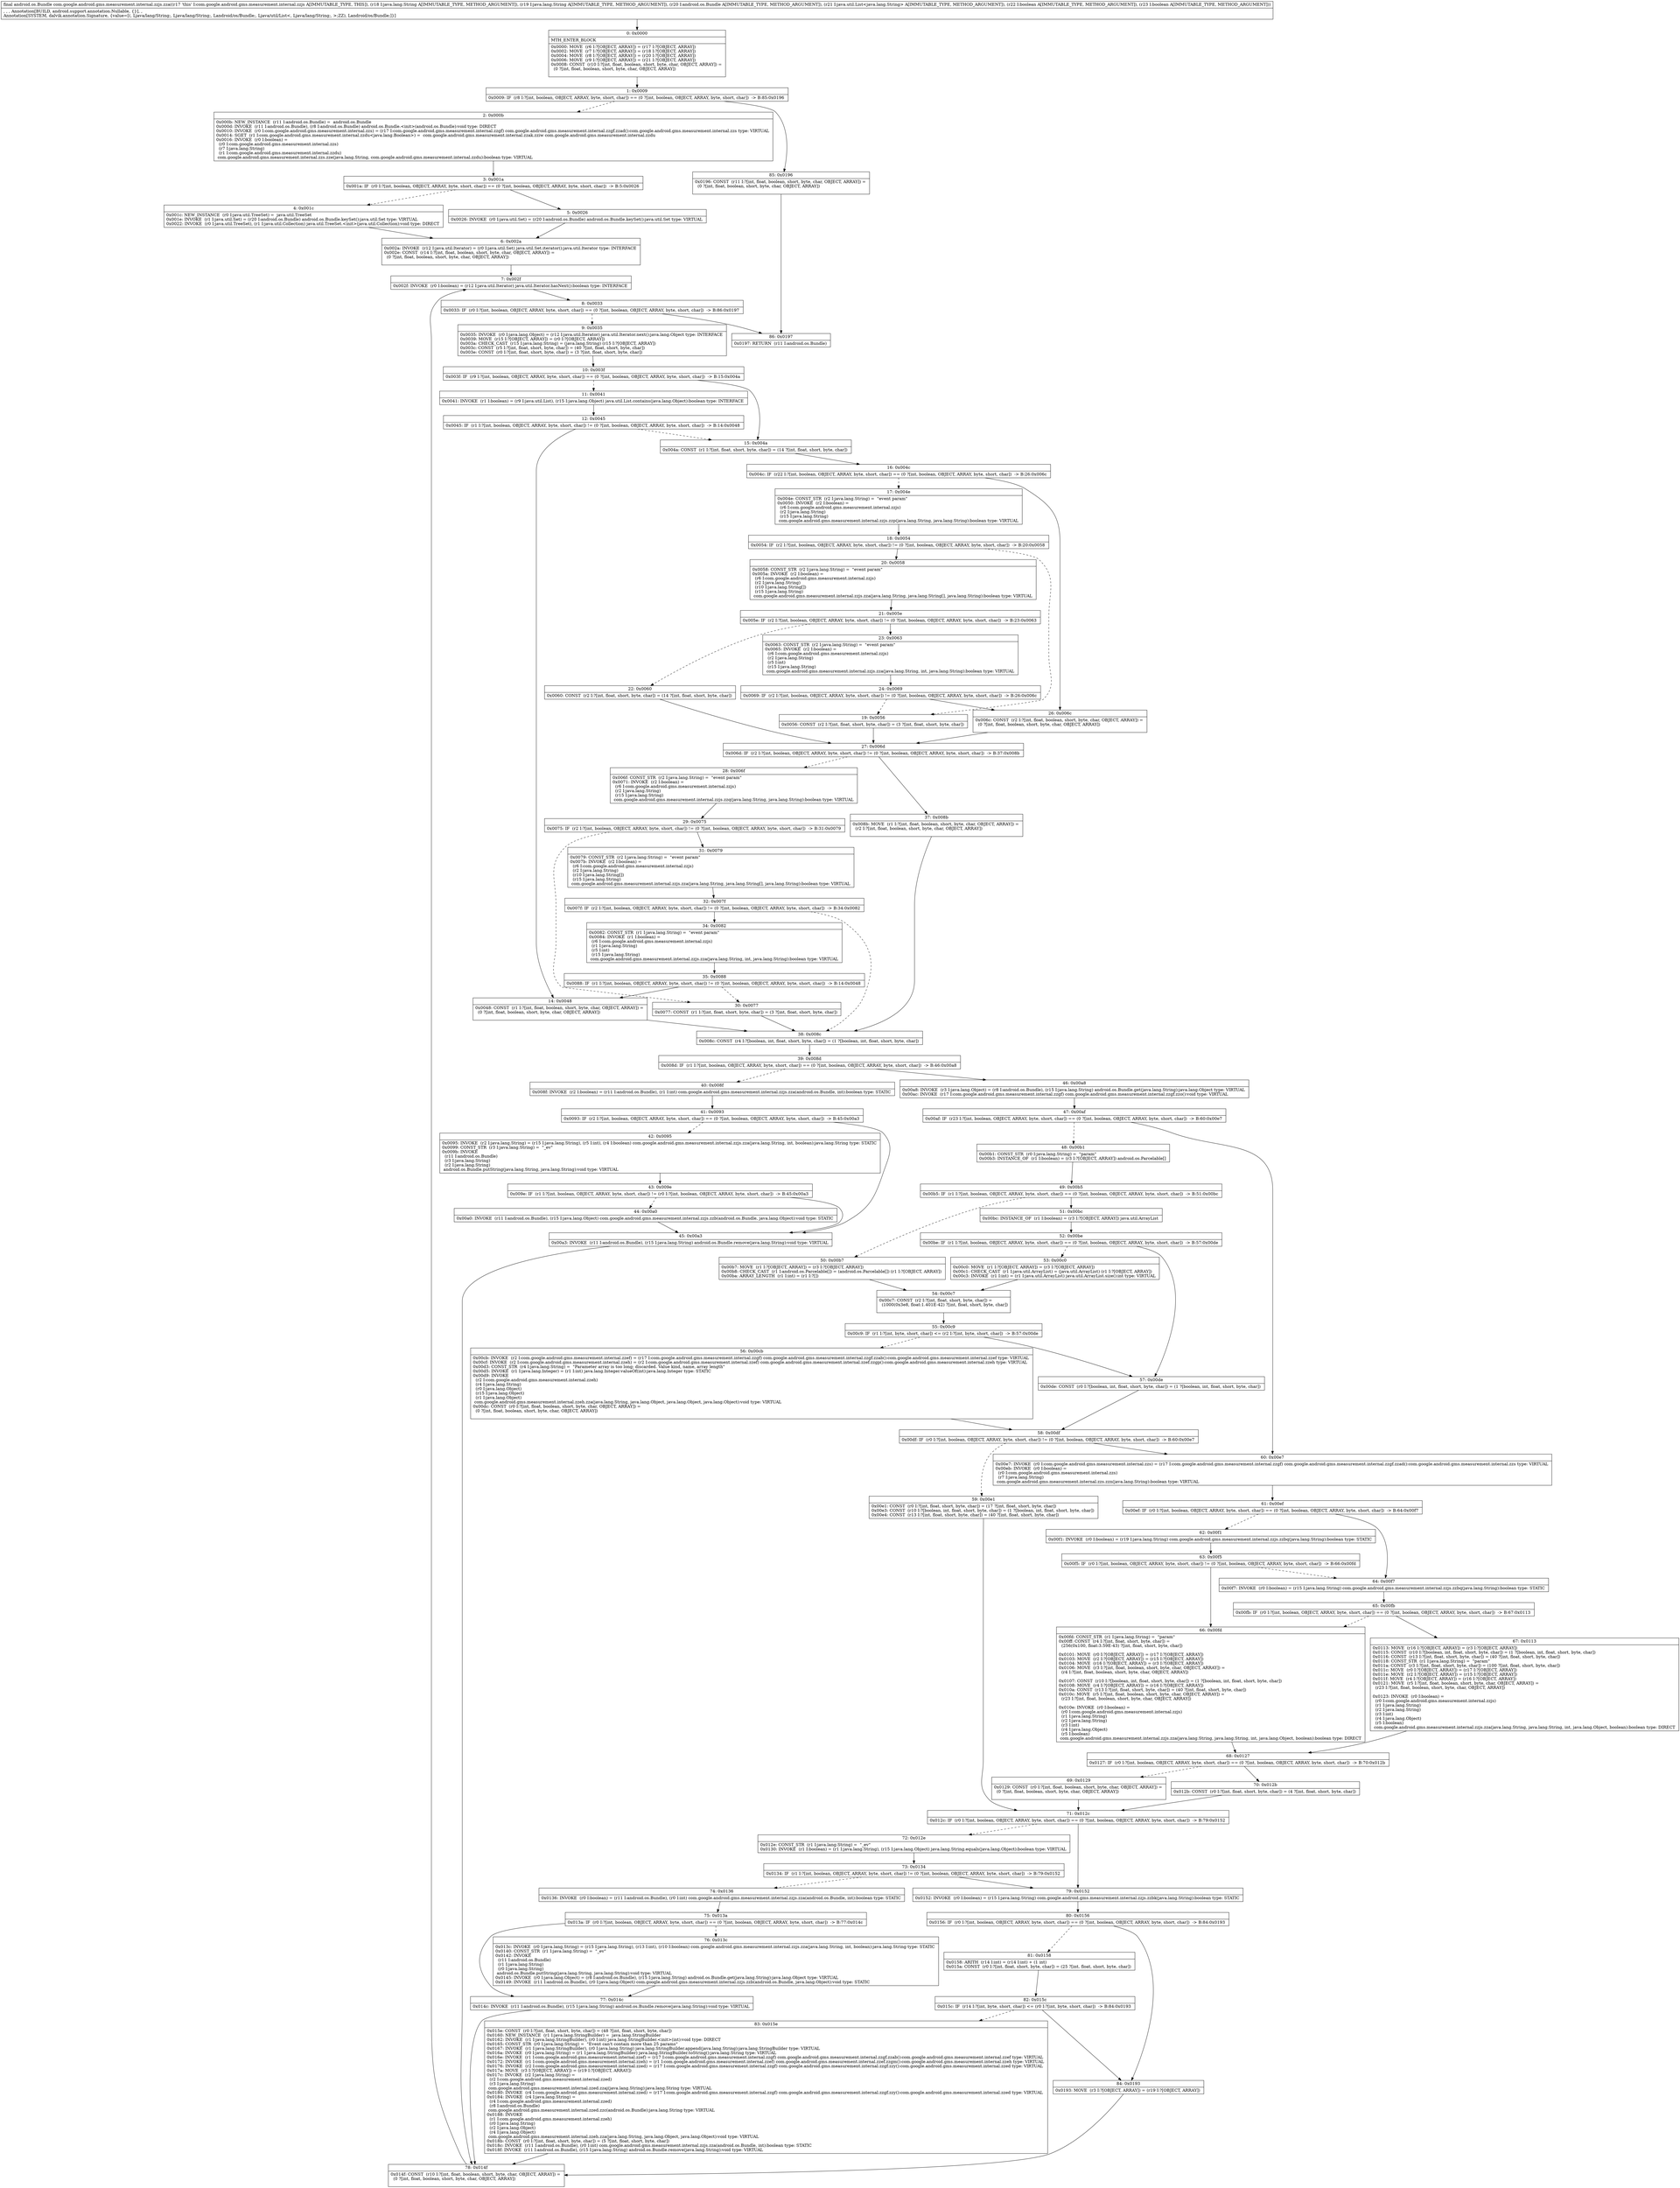 digraph "CFG forcom.google.android.gms.measurement.internal.zzjs.zza(Ljava\/lang\/String;Ljava\/lang\/String;Landroid\/os\/Bundle;Ljava\/util\/List;ZZ)Landroid\/os\/Bundle;" {
Node_0 [shape=record,label="{0\:\ 0x0000|MTH_ENTER_BLOCK\l|0x0000: MOVE  (r6 I:?[OBJECT, ARRAY]) = (r17 I:?[OBJECT, ARRAY]) \l0x0002: MOVE  (r7 I:?[OBJECT, ARRAY]) = (r18 I:?[OBJECT, ARRAY]) \l0x0004: MOVE  (r8 I:?[OBJECT, ARRAY]) = (r20 I:?[OBJECT, ARRAY]) \l0x0006: MOVE  (r9 I:?[OBJECT, ARRAY]) = (r21 I:?[OBJECT, ARRAY]) \l0x0008: CONST  (r10 I:?[int, float, boolean, short, byte, char, OBJECT, ARRAY]) = \l  (0 ?[int, float, boolean, short, byte, char, OBJECT, ARRAY])\l \l}"];
Node_1 [shape=record,label="{1\:\ 0x0009|0x0009: IF  (r8 I:?[int, boolean, OBJECT, ARRAY, byte, short, char]) == (0 ?[int, boolean, OBJECT, ARRAY, byte, short, char])  \-\> B:85:0x0196 \l}"];
Node_2 [shape=record,label="{2\:\ 0x000b|0x000b: NEW_INSTANCE  (r11 I:android.os.Bundle) =  android.os.Bundle \l0x000d: INVOKE  (r11 I:android.os.Bundle), (r8 I:android.os.Bundle) android.os.Bundle.\<init\>(android.os.Bundle):void type: DIRECT \l0x0010: INVOKE  (r0 I:com.google.android.gms.measurement.internal.zzs) = (r17 I:com.google.android.gms.measurement.internal.zzgf) com.google.android.gms.measurement.internal.zzgf.zzad():com.google.android.gms.measurement.internal.zzs type: VIRTUAL \l0x0014: SGET  (r1 I:com.google.android.gms.measurement.internal.zzdu\<java.lang.Boolean\>) =  com.google.android.gms.measurement.internal.zzak.zziw com.google.android.gms.measurement.internal.zzdu \l0x0016: INVOKE  (r0 I:boolean) = \l  (r0 I:com.google.android.gms.measurement.internal.zzs)\l  (r7 I:java.lang.String)\l  (r1 I:com.google.android.gms.measurement.internal.zzdu)\l com.google.android.gms.measurement.internal.zzs.zze(java.lang.String, com.google.android.gms.measurement.internal.zzdu):boolean type: VIRTUAL \l}"];
Node_3 [shape=record,label="{3\:\ 0x001a|0x001a: IF  (r0 I:?[int, boolean, OBJECT, ARRAY, byte, short, char]) == (0 ?[int, boolean, OBJECT, ARRAY, byte, short, char])  \-\> B:5:0x0026 \l}"];
Node_4 [shape=record,label="{4\:\ 0x001c|0x001c: NEW_INSTANCE  (r0 I:java.util.TreeSet) =  java.util.TreeSet \l0x001e: INVOKE  (r1 I:java.util.Set) = (r20 I:android.os.Bundle) android.os.Bundle.keySet():java.util.Set type: VIRTUAL \l0x0022: INVOKE  (r0 I:java.util.TreeSet), (r1 I:java.util.Collection) java.util.TreeSet.\<init\>(java.util.Collection):void type: DIRECT \l}"];
Node_5 [shape=record,label="{5\:\ 0x0026|0x0026: INVOKE  (r0 I:java.util.Set) = (r20 I:android.os.Bundle) android.os.Bundle.keySet():java.util.Set type: VIRTUAL \l}"];
Node_6 [shape=record,label="{6\:\ 0x002a|0x002a: INVOKE  (r12 I:java.util.Iterator) = (r0 I:java.util.Set) java.util.Set.iterator():java.util.Iterator type: INTERFACE \l0x002e: CONST  (r14 I:?[int, float, boolean, short, byte, char, OBJECT, ARRAY]) = \l  (0 ?[int, float, boolean, short, byte, char, OBJECT, ARRAY])\l \l}"];
Node_7 [shape=record,label="{7\:\ 0x002f|0x002f: INVOKE  (r0 I:boolean) = (r12 I:java.util.Iterator) java.util.Iterator.hasNext():boolean type: INTERFACE \l}"];
Node_8 [shape=record,label="{8\:\ 0x0033|0x0033: IF  (r0 I:?[int, boolean, OBJECT, ARRAY, byte, short, char]) == (0 ?[int, boolean, OBJECT, ARRAY, byte, short, char])  \-\> B:86:0x0197 \l}"];
Node_9 [shape=record,label="{9\:\ 0x0035|0x0035: INVOKE  (r0 I:java.lang.Object) = (r12 I:java.util.Iterator) java.util.Iterator.next():java.lang.Object type: INTERFACE \l0x0039: MOVE  (r15 I:?[OBJECT, ARRAY]) = (r0 I:?[OBJECT, ARRAY]) \l0x003a: CHECK_CAST  (r15 I:java.lang.String) = (java.lang.String) (r15 I:?[OBJECT, ARRAY]) \l0x003c: CONST  (r5 I:?[int, float, short, byte, char]) = (40 ?[int, float, short, byte, char]) \l0x003e: CONST  (r0 I:?[int, float, short, byte, char]) = (3 ?[int, float, short, byte, char]) \l}"];
Node_10 [shape=record,label="{10\:\ 0x003f|0x003f: IF  (r9 I:?[int, boolean, OBJECT, ARRAY, byte, short, char]) == (0 ?[int, boolean, OBJECT, ARRAY, byte, short, char])  \-\> B:15:0x004a \l}"];
Node_11 [shape=record,label="{11\:\ 0x0041|0x0041: INVOKE  (r1 I:boolean) = (r9 I:java.util.List), (r15 I:java.lang.Object) java.util.List.contains(java.lang.Object):boolean type: INTERFACE \l}"];
Node_12 [shape=record,label="{12\:\ 0x0045|0x0045: IF  (r1 I:?[int, boolean, OBJECT, ARRAY, byte, short, char]) != (0 ?[int, boolean, OBJECT, ARRAY, byte, short, char])  \-\> B:14:0x0048 \l}"];
Node_14 [shape=record,label="{14\:\ 0x0048|0x0048: CONST  (r1 I:?[int, float, boolean, short, byte, char, OBJECT, ARRAY]) = \l  (0 ?[int, float, boolean, short, byte, char, OBJECT, ARRAY])\l \l}"];
Node_15 [shape=record,label="{15\:\ 0x004a|0x004a: CONST  (r1 I:?[int, float, short, byte, char]) = (14 ?[int, float, short, byte, char]) \l}"];
Node_16 [shape=record,label="{16\:\ 0x004c|0x004c: IF  (r22 I:?[int, boolean, OBJECT, ARRAY, byte, short, char]) == (0 ?[int, boolean, OBJECT, ARRAY, byte, short, char])  \-\> B:26:0x006c \l}"];
Node_17 [shape=record,label="{17\:\ 0x004e|0x004e: CONST_STR  (r2 I:java.lang.String) =  \"event param\" \l0x0050: INVOKE  (r2 I:boolean) = \l  (r6 I:com.google.android.gms.measurement.internal.zzjs)\l  (r2 I:java.lang.String)\l  (r15 I:java.lang.String)\l com.google.android.gms.measurement.internal.zzjs.zzp(java.lang.String, java.lang.String):boolean type: VIRTUAL \l}"];
Node_18 [shape=record,label="{18\:\ 0x0054|0x0054: IF  (r2 I:?[int, boolean, OBJECT, ARRAY, byte, short, char]) != (0 ?[int, boolean, OBJECT, ARRAY, byte, short, char])  \-\> B:20:0x0058 \l}"];
Node_19 [shape=record,label="{19\:\ 0x0056|0x0056: CONST  (r2 I:?[int, float, short, byte, char]) = (3 ?[int, float, short, byte, char]) \l}"];
Node_20 [shape=record,label="{20\:\ 0x0058|0x0058: CONST_STR  (r2 I:java.lang.String) =  \"event param\" \l0x005a: INVOKE  (r2 I:boolean) = \l  (r6 I:com.google.android.gms.measurement.internal.zzjs)\l  (r2 I:java.lang.String)\l  (r10 I:java.lang.String[])\l  (r15 I:java.lang.String)\l com.google.android.gms.measurement.internal.zzjs.zza(java.lang.String, java.lang.String[], java.lang.String):boolean type: VIRTUAL \l}"];
Node_21 [shape=record,label="{21\:\ 0x005e|0x005e: IF  (r2 I:?[int, boolean, OBJECT, ARRAY, byte, short, char]) != (0 ?[int, boolean, OBJECT, ARRAY, byte, short, char])  \-\> B:23:0x0063 \l}"];
Node_22 [shape=record,label="{22\:\ 0x0060|0x0060: CONST  (r2 I:?[int, float, short, byte, char]) = (14 ?[int, float, short, byte, char]) \l}"];
Node_23 [shape=record,label="{23\:\ 0x0063|0x0063: CONST_STR  (r2 I:java.lang.String) =  \"event param\" \l0x0065: INVOKE  (r2 I:boolean) = \l  (r6 I:com.google.android.gms.measurement.internal.zzjs)\l  (r2 I:java.lang.String)\l  (r5 I:int)\l  (r15 I:java.lang.String)\l com.google.android.gms.measurement.internal.zzjs.zza(java.lang.String, int, java.lang.String):boolean type: VIRTUAL \l}"];
Node_24 [shape=record,label="{24\:\ 0x0069|0x0069: IF  (r2 I:?[int, boolean, OBJECT, ARRAY, byte, short, char]) != (0 ?[int, boolean, OBJECT, ARRAY, byte, short, char])  \-\> B:26:0x006c \l}"];
Node_26 [shape=record,label="{26\:\ 0x006c|0x006c: CONST  (r2 I:?[int, float, boolean, short, byte, char, OBJECT, ARRAY]) = \l  (0 ?[int, float, boolean, short, byte, char, OBJECT, ARRAY])\l \l}"];
Node_27 [shape=record,label="{27\:\ 0x006d|0x006d: IF  (r2 I:?[int, boolean, OBJECT, ARRAY, byte, short, char]) != (0 ?[int, boolean, OBJECT, ARRAY, byte, short, char])  \-\> B:37:0x008b \l}"];
Node_28 [shape=record,label="{28\:\ 0x006f|0x006f: CONST_STR  (r2 I:java.lang.String) =  \"event param\" \l0x0071: INVOKE  (r2 I:boolean) = \l  (r6 I:com.google.android.gms.measurement.internal.zzjs)\l  (r2 I:java.lang.String)\l  (r15 I:java.lang.String)\l com.google.android.gms.measurement.internal.zzjs.zzq(java.lang.String, java.lang.String):boolean type: VIRTUAL \l}"];
Node_29 [shape=record,label="{29\:\ 0x0075|0x0075: IF  (r2 I:?[int, boolean, OBJECT, ARRAY, byte, short, char]) != (0 ?[int, boolean, OBJECT, ARRAY, byte, short, char])  \-\> B:31:0x0079 \l}"];
Node_30 [shape=record,label="{30\:\ 0x0077|0x0077: CONST  (r1 I:?[int, float, short, byte, char]) = (3 ?[int, float, short, byte, char]) \l}"];
Node_31 [shape=record,label="{31\:\ 0x0079|0x0079: CONST_STR  (r2 I:java.lang.String) =  \"event param\" \l0x007b: INVOKE  (r2 I:boolean) = \l  (r6 I:com.google.android.gms.measurement.internal.zzjs)\l  (r2 I:java.lang.String)\l  (r10 I:java.lang.String[])\l  (r15 I:java.lang.String)\l com.google.android.gms.measurement.internal.zzjs.zza(java.lang.String, java.lang.String[], java.lang.String):boolean type: VIRTUAL \l}"];
Node_32 [shape=record,label="{32\:\ 0x007f|0x007f: IF  (r2 I:?[int, boolean, OBJECT, ARRAY, byte, short, char]) != (0 ?[int, boolean, OBJECT, ARRAY, byte, short, char])  \-\> B:34:0x0082 \l}"];
Node_34 [shape=record,label="{34\:\ 0x0082|0x0082: CONST_STR  (r1 I:java.lang.String) =  \"event param\" \l0x0084: INVOKE  (r1 I:boolean) = \l  (r6 I:com.google.android.gms.measurement.internal.zzjs)\l  (r1 I:java.lang.String)\l  (r5 I:int)\l  (r15 I:java.lang.String)\l com.google.android.gms.measurement.internal.zzjs.zza(java.lang.String, int, java.lang.String):boolean type: VIRTUAL \l}"];
Node_35 [shape=record,label="{35\:\ 0x0088|0x0088: IF  (r1 I:?[int, boolean, OBJECT, ARRAY, byte, short, char]) != (0 ?[int, boolean, OBJECT, ARRAY, byte, short, char])  \-\> B:14:0x0048 \l}"];
Node_37 [shape=record,label="{37\:\ 0x008b|0x008b: MOVE  (r1 I:?[int, float, boolean, short, byte, char, OBJECT, ARRAY]) = \l  (r2 I:?[int, float, boolean, short, byte, char, OBJECT, ARRAY])\l \l}"];
Node_38 [shape=record,label="{38\:\ 0x008c|0x008c: CONST  (r4 I:?[boolean, int, float, short, byte, char]) = (1 ?[boolean, int, float, short, byte, char]) \l}"];
Node_39 [shape=record,label="{39\:\ 0x008d|0x008d: IF  (r1 I:?[int, boolean, OBJECT, ARRAY, byte, short, char]) == (0 ?[int, boolean, OBJECT, ARRAY, byte, short, char])  \-\> B:46:0x00a8 \l}"];
Node_40 [shape=record,label="{40\:\ 0x008f|0x008f: INVOKE  (r2 I:boolean) = (r11 I:android.os.Bundle), (r1 I:int) com.google.android.gms.measurement.internal.zzjs.zza(android.os.Bundle, int):boolean type: STATIC \l}"];
Node_41 [shape=record,label="{41\:\ 0x0093|0x0093: IF  (r2 I:?[int, boolean, OBJECT, ARRAY, byte, short, char]) == (0 ?[int, boolean, OBJECT, ARRAY, byte, short, char])  \-\> B:45:0x00a3 \l}"];
Node_42 [shape=record,label="{42\:\ 0x0095|0x0095: INVOKE  (r2 I:java.lang.String) = (r15 I:java.lang.String), (r5 I:int), (r4 I:boolean) com.google.android.gms.measurement.internal.zzjs.zza(java.lang.String, int, boolean):java.lang.String type: STATIC \l0x0099: CONST_STR  (r3 I:java.lang.String) =  \"_ev\" \l0x009b: INVOKE  \l  (r11 I:android.os.Bundle)\l  (r3 I:java.lang.String)\l  (r2 I:java.lang.String)\l android.os.Bundle.putString(java.lang.String, java.lang.String):void type: VIRTUAL \l}"];
Node_43 [shape=record,label="{43\:\ 0x009e|0x009e: IF  (r1 I:?[int, boolean, OBJECT, ARRAY, byte, short, char]) != (r0 I:?[int, boolean, OBJECT, ARRAY, byte, short, char])  \-\> B:45:0x00a3 \l}"];
Node_44 [shape=record,label="{44\:\ 0x00a0|0x00a0: INVOKE  (r11 I:android.os.Bundle), (r15 I:java.lang.Object) com.google.android.gms.measurement.internal.zzjs.zzb(android.os.Bundle, java.lang.Object):void type: STATIC \l}"];
Node_45 [shape=record,label="{45\:\ 0x00a3|0x00a3: INVOKE  (r11 I:android.os.Bundle), (r15 I:java.lang.String) android.os.Bundle.remove(java.lang.String):void type: VIRTUAL \l}"];
Node_46 [shape=record,label="{46\:\ 0x00a8|0x00a8: INVOKE  (r3 I:java.lang.Object) = (r8 I:android.os.Bundle), (r15 I:java.lang.String) android.os.Bundle.get(java.lang.String):java.lang.Object type: VIRTUAL \l0x00ac: INVOKE  (r17 I:com.google.android.gms.measurement.internal.zzgf) com.google.android.gms.measurement.internal.zzgf.zzo():void type: VIRTUAL \l}"];
Node_47 [shape=record,label="{47\:\ 0x00af|0x00af: IF  (r23 I:?[int, boolean, OBJECT, ARRAY, byte, short, char]) == (0 ?[int, boolean, OBJECT, ARRAY, byte, short, char])  \-\> B:60:0x00e7 \l}"];
Node_48 [shape=record,label="{48\:\ 0x00b1|0x00b1: CONST_STR  (r0 I:java.lang.String) =  \"param\" \l0x00b3: INSTANCE_OF  (r1 I:boolean) = (r3 I:?[OBJECT, ARRAY]) android.os.Parcelable[] \l}"];
Node_49 [shape=record,label="{49\:\ 0x00b5|0x00b5: IF  (r1 I:?[int, boolean, OBJECT, ARRAY, byte, short, char]) == (0 ?[int, boolean, OBJECT, ARRAY, byte, short, char])  \-\> B:51:0x00bc \l}"];
Node_50 [shape=record,label="{50\:\ 0x00b7|0x00b7: MOVE  (r1 I:?[OBJECT, ARRAY]) = (r3 I:?[OBJECT, ARRAY]) \l0x00b8: CHECK_CAST  (r1 I:android.os.Parcelable[]) = (android.os.Parcelable[]) (r1 I:?[OBJECT, ARRAY]) \l0x00ba: ARRAY_LENGTH  (r1 I:int) = (r1 I:?[]) \l}"];
Node_51 [shape=record,label="{51\:\ 0x00bc|0x00bc: INSTANCE_OF  (r1 I:boolean) = (r3 I:?[OBJECT, ARRAY]) java.util.ArrayList \l}"];
Node_52 [shape=record,label="{52\:\ 0x00be|0x00be: IF  (r1 I:?[int, boolean, OBJECT, ARRAY, byte, short, char]) == (0 ?[int, boolean, OBJECT, ARRAY, byte, short, char])  \-\> B:57:0x00de \l}"];
Node_53 [shape=record,label="{53\:\ 0x00c0|0x00c0: MOVE  (r1 I:?[OBJECT, ARRAY]) = (r3 I:?[OBJECT, ARRAY]) \l0x00c1: CHECK_CAST  (r1 I:java.util.ArrayList) = (java.util.ArrayList) (r1 I:?[OBJECT, ARRAY]) \l0x00c3: INVOKE  (r1 I:int) = (r1 I:java.util.ArrayList) java.util.ArrayList.size():int type: VIRTUAL \l}"];
Node_54 [shape=record,label="{54\:\ 0x00c7|0x00c7: CONST  (r2 I:?[int, float, short, byte, char]) = \l  (1000(0x3e8, float:1.401E\-42) ?[int, float, short, byte, char])\l \l}"];
Node_55 [shape=record,label="{55\:\ 0x00c9|0x00c9: IF  (r1 I:?[int, byte, short, char]) \<= (r2 I:?[int, byte, short, char])  \-\> B:57:0x00de \l}"];
Node_56 [shape=record,label="{56\:\ 0x00cb|0x00cb: INVOKE  (r2 I:com.google.android.gms.measurement.internal.zzef) = (r17 I:com.google.android.gms.measurement.internal.zzgf) com.google.android.gms.measurement.internal.zzgf.zzab():com.google.android.gms.measurement.internal.zzef type: VIRTUAL \l0x00cf: INVOKE  (r2 I:com.google.android.gms.measurement.internal.zzeh) = (r2 I:com.google.android.gms.measurement.internal.zzef) com.google.android.gms.measurement.internal.zzef.zzgp():com.google.android.gms.measurement.internal.zzeh type: VIRTUAL \l0x00d3: CONST_STR  (r4 I:java.lang.String) =  \"Parameter array is too long; discarded. Value kind, name, array length\" \l0x00d5: INVOKE  (r1 I:java.lang.Integer) = (r1 I:int) java.lang.Integer.valueOf(int):java.lang.Integer type: STATIC \l0x00d9: INVOKE  \l  (r2 I:com.google.android.gms.measurement.internal.zzeh)\l  (r4 I:java.lang.String)\l  (r0 I:java.lang.Object)\l  (r15 I:java.lang.Object)\l  (r1 I:java.lang.Object)\l com.google.android.gms.measurement.internal.zzeh.zza(java.lang.String, java.lang.Object, java.lang.Object, java.lang.Object):void type: VIRTUAL \l0x00dc: CONST  (r0 I:?[int, float, boolean, short, byte, char, OBJECT, ARRAY]) = \l  (0 ?[int, float, boolean, short, byte, char, OBJECT, ARRAY])\l \l}"];
Node_57 [shape=record,label="{57\:\ 0x00de|0x00de: CONST  (r0 I:?[boolean, int, float, short, byte, char]) = (1 ?[boolean, int, float, short, byte, char]) \l}"];
Node_58 [shape=record,label="{58\:\ 0x00df|0x00df: IF  (r0 I:?[int, boolean, OBJECT, ARRAY, byte, short, char]) != (0 ?[int, boolean, OBJECT, ARRAY, byte, short, char])  \-\> B:60:0x00e7 \l}"];
Node_59 [shape=record,label="{59\:\ 0x00e1|0x00e1: CONST  (r0 I:?[int, float, short, byte, char]) = (17 ?[int, float, short, byte, char]) \l0x00e3: CONST  (r10 I:?[boolean, int, float, short, byte, char]) = (1 ?[boolean, int, float, short, byte, char]) \l0x00e4: CONST  (r13 I:?[int, float, short, byte, char]) = (40 ?[int, float, short, byte, char]) \l}"];
Node_60 [shape=record,label="{60\:\ 0x00e7|0x00e7: INVOKE  (r0 I:com.google.android.gms.measurement.internal.zzs) = (r17 I:com.google.android.gms.measurement.internal.zzgf) com.google.android.gms.measurement.internal.zzgf.zzad():com.google.android.gms.measurement.internal.zzs type: VIRTUAL \l0x00eb: INVOKE  (r0 I:boolean) = \l  (r0 I:com.google.android.gms.measurement.internal.zzs)\l  (r7 I:java.lang.String)\l com.google.android.gms.measurement.internal.zzs.zzn(java.lang.String):boolean type: VIRTUAL \l}"];
Node_61 [shape=record,label="{61\:\ 0x00ef|0x00ef: IF  (r0 I:?[int, boolean, OBJECT, ARRAY, byte, short, char]) == (0 ?[int, boolean, OBJECT, ARRAY, byte, short, char])  \-\> B:64:0x00f7 \l}"];
Node_62 [shape=record,label="{62\:\ 0x00f1|0x00f1: INVOKE  (r0 I:boolean) = (r19 I:java.lang.String) com.google.android.gms.measurement.internal.zzjs.zzbq(java.lang.String):boolean type: STATIC \l}"];
Node_63 [shape=record,label="{63\:\ 0x00f5|0x00f5: IF  (r0 I:?[int, boolean, OBJECT, ARRAY, byte, short, char]) != (0 ?[int, boolean, OBJECT, ARRAY, byte, short, char])  \-\> B:66:0x00fd \l}"];
Node_64 [shape=record,label="{64\:\ 0x00f7|0x00f7: INVOKE  (r0 I:boolean) = (r15 I:java.lang.String) com.google.android.gms.measurement.internal.zzjs.zzbq(java.lang.String):boolean type: STATIC \l}"];
Node_65 [shape=record,label="{65\:\ 0x00fb|0x00fb: IF  (r0 I:?[int, boolean, OBJECT, ARRAY, byte, short, char]) == (0 ?[int, boolean, OBJECT, ARRAY, byte, short, char])  \-\> B:67:0x0113 \l}"];
Node_66 [shape=record,label="{66\:\ 0x00fd|0x00fd: CONST_STR  (r1 I:java.lang.String) =  \"param\" \l0x00ff: CONST  (r4 I:?[int, float, short, byte, char]) = \l  (256(0x100, float:3.59E\-43) ?[int, float, short, byte, char])\l \l0x0101: MOVE  (r0 I:?[OBJECT, ARRAY]) = (r17 I:?[OBJECT, ARRAY]) \l0x0103: MOVE  (r2 I:?[OBJECT, ARRAY]) = (r15 I:?[OBJECT, ARRAY]) \l0x0104: MOVE  (r16 I:?[OBJECT, ARRAY]) = (r3 I:?[OBJECT, ARRAY]) \l0x0106: MOVE  (r3 I:?[int, float, boolean, short, byte, char, OBJECT, ARRAY]) = \l  (r4 I:?[int, float, boolean, short, byte, char, OBJECT, ARRAY])\l \l0x0107: CONST  (r10 I:?[boolean, int, float, short, byte, char]) = (1 ?[boolean, int, float, short, byte, char]) \l0x0108: MOVE  (r4 I:?[OBJECT, ARRAY]) = (r16 I:?[OBJECT, ARRAY]) \l0x010a: CONST  (r13 I:?[int, float, short, byte, char]) = (40 ?[int, float, short, byte, char]) \l0x010c: MOVE  (r5 I:?[int, float, boolean, short, byte, char, OBJECT, ARRAY]) = \l  (r23 I:?[int, float, boolean, short, byte, char, OBJECT, ARRAY])\l \l0x010e: INVOKE  (r0 I:boolean) = \l  (r0 I:com.google.android.gms.measurement.internal.zzjs)\l  (r1 I:java.lang.String)\l  (r2 I:java.lang.String)\l  (r3 I:int)\l  (r4 I:java.lang.Object)\l  (r5 I:boolean)\l com.google.android.gms.measurement.internal.zzjs.zza(java.lang.String, java.lang.String, int, java.lang.Object, boolean):boolean type: DIRECT \l}"];
Node_67 [shape=record,label="{67\:\ 0x0113|0x0113: MOVE  (r16 I:?[OBJECT, ARRAY]) = (r3 I:?[OBJECT, ARRAY]) \l0x0115: CONST  (r10 I:?[boolean, int, float, short, byte, char]) = (1 ?[boolean, int, float, short, byte, char]) \l0x0116: CONST  (r13 I:?[int, float, short, byte, char]) = (40 ?[int, float, short, byte, char]) \l0x0118: CONST_STR  (r1 I:java.lang.String) =  \"param\" \l0x011a: CONST  (r3 I:?[int, float, short, byte, char]) = (100 ?[int, float, short, byte, char]) \l0x011c: MOVE  (r0 I:?[OBJECT, ARRAY]) = (r17 I:?[OBJECT, ARRAY]) \l0x011e: MOVE  (r2 I:?[OBJECT, ARRAY]) = (r15 I:?[OBJECT, ARRAY]) \l0x011f: MOVE  (r4 I:?[OBJECT, ARRAY]) = (r16 I:?[OBJECT, ARRAY]) \l0x0121: MOVE  (r5 I:?[int, float, boolean, short, byte, char, OBJECT, ARRAY]) = \l  (r23 I:?[int, float, boolean, short, byte, char, OBJECT, ARRAY])\l \l0x0123: INVOKE  (r0 I:boolean) = \l  (r0 I:com.google.android.gms.measurement.internal.zzjs)\l  (r1 I:java.lang.String)\l  (r2 I:java.lang.String)\l  (r3 I:int)\l  (r4 I:java.lang.Object)\l  (r5 I:boolean)\l com.google.android.gms.measurement.internal.zzjs.zza(java.lang.String, java.lang.String, int, java.lang.Object, boolean):boolean type: DIRECT \l}"];
Node_68 [shape=record,label="{68\:\ 0x0127|0x0127: IF  (r0 I:?[int, boolean, OBJECT, ARRAY, byte, short, char]) == (0 ?[int, boolean, OBJECT, ARRAY, byte, short, char])  \-\> B:70:0x012b \l}"];
Node_69 [shape=record,label="{69\:\ 0x0129|0x0129: CONST  (r0 I:?[int, float, boolean, short, byte, char, OBJECT, ARRAY]) = \l  (0 ?[int, float, boolean, short, byte, char, OBJECT, ARRAY])\l \l}"];
Node_70 [shape=record,label="{70\:\ 0x012b|0x012b: CONST  (r0 I:?[int, float, short, byte, char]) = (4 ?[int, float, short, byte, char]) \l}"];
Node_71 [shape=record,label="{71\:\ 0x012c|0x012c: IF  (r0 I:?[int, boolean, OBJECT, ARRAY, byte, short, char]) == (0 ?[int, boolean, OBJECT, ARRAY, byte, short, char])  \-\> B:79:0x0152 \l}"];
Node_72 [shape=record,label="{72\:\ 0x012e|0x012e: CONST_STR  (r1 I:java.lang.String) =  \"_ev\" \l0x0130: INVOKE  (r1 I:boolean) = (r1 I:java.lang.String), (r15 I:java.lang.Object) java.lang.String.equals(java.lang.Object):boolean type: VIRTUAL \l}"];
Node_73 [shape=record,label="{73\:\ 0x0134|0x0134: IF  (r1 I:?[int, boolean, OBJECT, ARRAY, byte, short, char]) != (0 ?[int, boolean, OBJECT, ARRAY, byte, short, char])  \-\> B:79:0x0152 \l}"];
Node_74 [shape=record,label="{74\:\ 0x0136|0x0136: INVOKE  (r0 I:boolean) = (r11 I:android.os.Bundle), (r0 I:int) com.google.android.gms.measurement.internal.zzjs.zza(android.os.Bundle, int):boolean type: STATIC \l}"];
Node_75 [shape=record,label="{75\:\ 0x013a|0x013a: IF  (r0 I:?[int, boolean, OBJECT, ARRAY, byte, short, char]) == (0 ?[int, boolean, OBJECT, ARRAY, byte, short, char])  \-\> B:77:0x014c \l}"];
Node_76 [shape=record,label="{76\:\ 0x013c|0x013c: INVOKE  (r0 I:java.lang.String) = (r15 I:java.lang.String), (r13 I:int), (r10 I:boolean) com.google.android.gms.measurement.internal.zzjs.zza(java.lang.String, int, boolean):java.lang.String type: STATIC \l0x0140: CONST_STR  (r1 I:java.lang.String) =  \"_ev\" \l0x0142: INVOKE  \l  (r11 I:android.os.Bundle)\l  (r1 I:java.lang.String)\l  (r0 I:java.lang.String)\l android.os.Bundle.putString(java.lang.String, java.lang.String):void type: VIRTUAL \l0x0145: INVOKE  (r0 I:java.lang.Object) = (r8 I:android.os.Bundle), (r15 I:java.lang.String) android.os.Bundle.get(java.lang.String):java.lang.Object type: VIRTUAL \l0x0149: INVOKE  (r11 I:android.os.Bundle), (r0 I:java.lang.Object) com.google.android.gms.measurement.internal.zzjs.zzb(android.os.Bundle, java.lang.Object):void type: STATIC \l}"];
Node_77 [shape=record,label="{77\:\ 0x014c|0x014c: INVOKE  (r11 I:android.os.Bundle), (r15 I:java.lang.String) android.os.Bundle.remove(java.lang.String):void type: VIRTUAL \l}"];
Node_78 [shape=record,label="{78\:\ 0x014f|0x014f: CONST  (r10 I:?[int, float, boolean, short, byte, char, OBJECT, ARRAY]) = \l  (0 ?[int, float, boolean, short, byte, char, OBJECT, ARRAY])\l \l}"];
Node_79 [shape=record,label="{79\:\ 0x0152|0x0152: INVOKE  (r0 I:boolean) = (r15 I:java.lang.String) com.google.android.gms.measurement.internal.zzjs.zzbk(java.lang.String):boolean type: STATIC \l}"];
Node_80 [shape=record,label="{80\:\ 0x0156|0x0156: IF  (r0 I:?[int, boolean, OBJECT, ARRAY, byte, short, char]) == (0 ?[int, boolean, OBJECT, ARRAY, byte, short, char])  \-\> B:84:0x0193 \l}"];
Node_81 [shape=record,label="{81\:\ 0x0158|0x0158: ARITH  (r14 I:int) = (r14 I:int) + (1 int) \l0x015a: CONST  (r0 I:?[int, float, short, byte, char]) = (25 ?[int, float, short, byte, char]) \l}"];
Node_82 [shape=record,label="{82\:\ 0x015c|0x015c: IF  (r14 I:?[int, byte, short, char]) \<= (r0 I:?[int, byte, short, char])  \-\> B:84:0x0193 \l}"];
Node_83 [shape=record,label="{83\:\ 0x015e|0x015e: CONST  (r0 I:?[int, float, short, byte, char]) = (48 ?[int, float, short, byte, char]) \l0x0160: NEW_INSTANCE  (r1 I:java.lang.StringBuilder) =  java.lang.StringBuilder \l0x0162: INVOKE  (r1 I:java.lang.StringBuilder), (r0 I:int) java.lang.StringBuilder.\<init\>(int):void type: DIRECT \l0x0165: CONST_STR  (r0 I:java.lang.String) =  \"Event can't contain more than 25 params\" \l0x0167: INVOKE  (r1 I:java.lang.StringBuilder), (r0 I:java.lang.String) java.lang.StringBuilder.append(java.lang.String):java.lang.StringBuilder type: VIRTUAL \l0x016a: INVOKE  (r0 I:java.lang.String) = (r1 I:java.lang.StringBuilder) java.lang.StringBuilder.toString():java.lang.String type: VIRTUAL \l0x016e: INVOKE  (r1 I:com.google.android.gms.measurement.internal.zzef) = (r17 I:com.google.android.gms.measurement.internal.zzgf) com.google.android.gms.measurement.internal.zzgf.zzab():com.google.android.gms.measurement.internal.zzef type: VIRTUAL \l0x0172: INVOKE  (r1 I:com.google.android.gms.measurement.internal.zzeh) = (r1 I:com.google.android.gms.measurement.internal.zzef) com.google.android.gms.measurement.internal.zzef.zzgm():com.google.android.gms.measurement.internal.zzeh type: VIRTUAL \l0x0176: INVOKE  (r2 I:com.google.android.gms.measurement.internal.zzed) = (r17 I:com.google.android.gms.measurement.internal.zzgf) com.google.android.gms.measurement.internal.zzgf.zzy():com.google.android.gms.measurement.internal.zzed type: VIRTUAL \l0x017a: MOVE  (r3 I:?[OBJECT, ARRAY]) = (r19 I:?[OBJECT, ARRAY]) \l0x017c: INVOKE  (r2 I:java.lang.String) = \l  (r2 I:com.google.android.gms.measurement.internal.zzed)\l  (r3 I:java.lang.String)\l com.google.android.gms.measurement.internal.zzed.zzaj(java.lang.String):java.lang.String type: VIRTUAL \l0x0180: INVOKE  (r4 I:com.google.android.gms.measurement.internal.zzed) = (r17 I:com.google.android.gms.measurement.internal.zzgf) com.google.android.gms.measurement.internal.zzgf.zzy():com.google.android.gms.measurement.internal.zzed type: VIRTUAL \l0x0184: INVOKE  (r4 I:java.lang.String) = \l  (r4 I:com.google.android.gms.measurement.internal.zzed)\l  (r8 I:android.os.Bundle)\l com.google.android.gms.measurement.internal.zzed.zzc(android.os.Bundle):java.lang.String type: VIRTUAL \l0x0188: INVOKE  \l  (r1 I:com.google.android.gms.measurement.internal.zzeh)\l  (r0 I:java.lang.String)\l  (r2 I:java.lang.Object)\l  (r4 I:java.lang.Object)\l com.google.android.gms.measurement.internal.zzeh.zza(java.lang.String, java.lang.Object, java.lang.Object):void type: VIRTUAL \l0x018b: CONST  (r0 I:?[int, float, short, byte, char]) = (5 ?[int, float, short, byte, char]) \l0x018c: INVOKE  (r11 I:android.os.Bundle), (r0 I:int) com.google.android.gms.measurement.internal.zzjs.zza(android.os.Bundle, int):boolean type: STATIC \l0x018f: INVOKE  (r11 I:android.os.Bundle), (r15 I:java.lang.String) android.os.Bundle.remove(java.lang.String):void type: VIRTUAL \l}"];
Node_84 [shape=record,label="{84\:\ 0x0193|0x0193: MOVE  (r3 I:?[OBJECT, ARRAY]) = (r19 I:?[OBJECT, ARRAY]) \l}"];
Node_85 [shape=record,label="{85\:\ 0x0196|0x0196: CONST  (r11 I:?[int, float, boolean, short, byte, char, OBJECT, ARRAY]) = \l  (0 ?[int, float, boolean, short, byte, char, OBJECT, ARRAY])\l \l}"];
Node_86 [shape=record,label="{86\:\ 0x0197|0x0197: RETURN  (r11 I:android.os.Bundle) \l}"];
MethodNode[shape=record,label="{final android.os.Bundle com.google.android.gms.measurement.internal.zzjs.zza((r17 'this' I:com.google.android.gms.measurement.internal.zzjs A[IMMUTABLE_TYPE, THIS]), (r18 I:java.lang.String A[IMMUTABLE_TYPE, METHOD_ARGUMENT]), (r19 I:java.lang.String A[IMMUTABLE_TYPE, METHOD_ARGUMENT]), (r20 I:android.os.Bundle A[IMMUTABLE_TYPE, METHOD_ARGUMENT]), (r21 I:java.util.List\<java.lang.String\> A[IMMUTABLE_TYPE, METHOD_ARGUMENT]), (r22 I:boolean A[IMMUTABLE_TYPE, METHOD_ARGUMENT]), (r23 I:boolean A[IMMUTABLE_TYPE, METHOD_ARGUMENT]))  | , , , Annotation[BUILD, android.support.annotation.Nullable, \{\}], , \lAnnotation[SYSTEM, dalvik.annotation.Signature, \{value=[(, Ljava\/lang\/String;, Ljava\/lang\/String;, Landroid\/os\/Bundle;, Ljava\/util\/List\<, Ljava\/lang\/String;, \>;ZZ), Landroid\/os\/Bundle;]\}]\l}"];
MethodNode -> Node_0;
Node_0 -> Node_1;
Node_1 -> Node_2[style=dashed];
Node_1 -> Node_85;
Node_2 -> Node_3;
Node_3 -> Node_4[style=dashed];
Node_3 -> Node_5;
Node_4 -> Node_6;
Node_5 -> Node_6;
Node_6 -> Node_7;
Node_7 -> Node_8;
Node_8 -> Node_9[style=dashed];
Node_8 -> Node_86;
Node_9 -> Node_10;
Node_10 -> Node_11[style=dashed];
Node_10 -> Node_15;
Node_11 -> Node_12;
Node_12 -> Node_14;
Node_12 -> Node_15[style=dashed];
Node_14 -> Node_38;
Node_15 -> Node_16;
Node_16 -> Node_17[style=dashed];
Node_16 -> Node_26;
Node_17 -> Node_18;
Node_18 -> Node_19[style=dashed];
Node_18 -> Node_20;
Node_19 -> Node_27;
Node_20 -> Node_21;
Node_21 -> Node_22[style=dashed];
Node_21 -> Node_23;
Node_22 -> Node_27;
Node_23 -> Node_24;
Node_24 -> Node_26;
Node_24 -> Node_19[style=dashed];
Node_26 -> Node_27;
Node_27 -> Node_28[style=dashed];
Node_27 -> Node_37;
Node_28 -> Node_29;
Node_29 -> Node_30[style=dashed];
Node_29 -> Node_31;
Node_30 -> Node_38;
Node_31 -> Node_32;
Node_32 -> Node_34;
Node_32 -> Node_38[style=dashed];
Node_34 -> Node_35;
Node_35 -> Node_14;
Node_35 -> Node_30[style=dashed];
Node_37 -> Node_38;
Node_38 -> Node_39;
Node_39 -> Node_40[style=dashed];
Node_39 -> Node_46;
Node_40 -> Node_41;
Node_41 -> Node_42[style=dashed];
Node_41 -> Node_45;
Node_42 -> Node_43;
Node_43 -> Node_44[style=dashed];
Node_43 -> Node_45;
Node_44 -> Node_45;
Node_45 -> Node_78;
Node_46 -> Node_47;
Node_47 -> Node_48[style=dashed];
Node_47 -> Node_60;
Node_48 -> Node_49;
Node_49 -> Node_50[style=dashed];
Node_49 -> Node_51;
Node_50 -> Node_54;
Node_51 -> Node_52;
Node_52 -> Node_53[style=dashed];
Node_52 -> Node_57;
Node_53 -> Node_54;
Node_54 -> Node_55;
Node_55 -> Node_56[style=dashed];
Node_55 -> Node_57;
Node_56 -> Node_58;
Node_57 -> Node_58;
Node_58 -> Node_59[style=dashed];
Node_58 -> Node_60;
Node_59 -> Node_71;
Node_60 -> Node_61;
Node_61 -> Node_62[style=dashed];
Node_61 -> Node_64;
Node_62 -> Node_63;
Node_63 -> Node_64[style=dashed];
Node_63 -> Node_66;
Node_64 -> Node_65;
Node_65 -> Node_66[style=dashed];
Node_65 -> Node_67;
Node_66 -> Node_68;
Node_67 -> Node_68;
Node_68 -> Node_69[style=dashed];
Node_68 -> Node_70;
Node_69 -> Node_71;
Node_70 -> Node_71;
Node_71 -> Node_72[style=dashed];
Node_71 -> Node_79;
Node_72 -> Node_73;
Node_73 -> Node_74[style=dashed];
Node_73 -> Node_79;
Node_74 -> Node_75;
Node_75 -> Node_76[style=dashed];
Node_75 -> Node_77;
Node_76 -> Node_77;
Node_77 -> Node_78;
Node_78 -> Node_7;
Node_79 -> Node_80;
Node_80 -> Node_81[style=dashed];
Node_80 -> Node_84;
Node_81 -> Node_82;
Node_82 -> Node_83[style=dashed];
Node_82 -> Node_84;
Node_83 -> Node_78;
Node_84 -> Node_78;
Node_85 -> Node_86;
}

